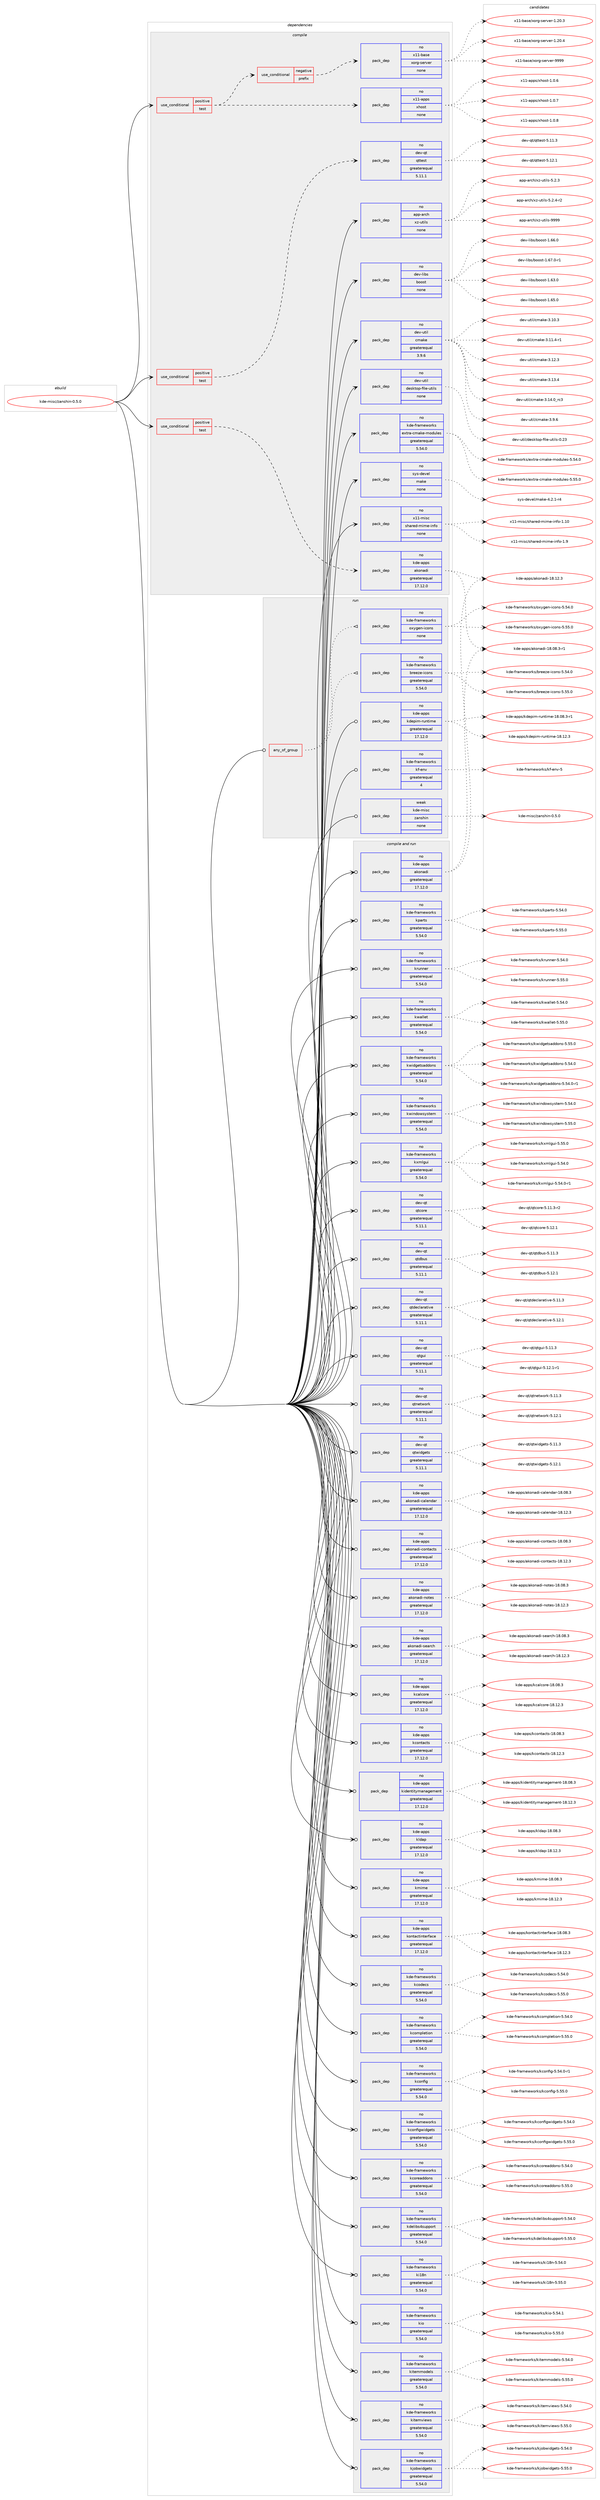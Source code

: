 digraph prolog {

# *************
# Graph options
# *************

newrank=true;
concentrate=true;
compound=true;
graph [rankdir=LR,fontname=Helvetica,fontsize=10,ranksep=1.5];#, ranksep=2.5, nodesep=0.2];
edge  [arrowhead=vee];
node  [fontname=Helvetica,fontsize=10];

# **********
# The ebuild
# **********

subgraph cluster_leftcol {
color=gray;
rank=same;
label=<<i>ebuild</i>>;
id [label="kde-misc/zanshin-0.5.0", color=red, width=4, href="../kde-misc/zanshin-0.5.0.svg"];
}

# ****************
# The dependencies
# ****************

subgraph cluster_midcol {
color=gray;
label=<<i>dependencies</i>>;
subgraph cluster_compile {
fillcolor="#eeeeee";
style=filled;
label=<<i>compile</i>>;
subgraph cond429987 {
dependency1589423 [label=<<TABLE BORDER="0" CELLBORDER="1" CELLSPACING="0" CELLPADDING="4"><TR><TD ROWSPAN="3" CELLPADDING="10">use_conditional</TD></TR><TR><TD>positive</TD></TR><TR><TD>test</TD></TR></TABLE>>, shape=none, color=red];
subgraph cond429988 {
dependency1589424 [label=<<TABLE BORDER="0" CELLBORDER="1" CELLSPACING="0" CELLPADDING="4"><TR><TD ROWSPAN="3" CELLPADDING="10">use_conditional</TD></TR><TR><TD>negative</TD></TR><TR><TD>prefix</TD></TR></TABLE>>, shape=none, color=red];
subgraph pack1134498 {
dependency1589425 [label=<<TABLE BORDER="0" CELLBORDER="1" CELLSPACING="0" CELLPADDING="4" WIDTH="220"><TR><TD ROWSPAN="6" CELLPADDING="30">pack_dep</TD></TR><TR><TD WIDTH="110">no</TD></TR><TR><TD>x11-base</TD></TR><TR><TD>xorg-server</TD></TR><TR><TD>none</TD></TR><TR><TD></TD></TR></TABLE>>, shape=none, color=blue];
}
dependency1589424:e -> dependency1589425:w [weight=20,style="dashed",arrowhead="vee"];
}
dependency1589423:e -> dependency1589424:w [weight=20,style="dashed",arrowhead="vee"];
subgraph pack1134499 {
dependency1589426 [label=<<TABLE BORDER="0" CELLBORDER="1" CELLSPACING="0" CELLPADDING="4" WIDTH="220"><TR><TD ROWSPAN="6" CELLPADDING="30">pack_dep</TD></TR><TR><TD WIDTH="110">no</TD></TR><TR><TD>x11-apps</TD></TR><TR><TD>xhost</TD></TR><TR><TD>none</TD></TR><TR><TD></TD></TR></TABLE>>, shape=none, color=blue];
}
dependency1589423:e -> dependency1589426:w [weight=20,style="dashed",arrowhead="vee"];
}
id:e -> dependency1589423:w [weight=20,style="solid",arrowhead="vee"];
subgraph cond429989 {
dependency1589427 [label=<<TABLE BORDER="0" CELLBORDER="1" CELLSPACING="0" CELLPADDING="4"><TR><TD ROWSPAN="3" CELLPADDING="10">use_conditional</TD></TR><TR><TD>positive</TD></TR><TR><TD>test</TD></TR></TABLE>>, shape=none, color=red];
subgraph pack1134500 {
dependency1589428 [label=<<TABLE BORDER="0" CELLBORDER="1" CELLSPACING="0" CELLPADDING="4" WIDTH="220"><TR><TD ROWSPAN="6" CELLPADDING="30">pack_dep</TD></TR><TR><TD WIDTH="110">no</TD></TR><TR><TD>dev-qt</TD></TR><TR><TD>qttest</TD></TR><TR><TD>greaterequal</TD></TR><TR><TD>5.11.1</TD></TR></TABLE>>, shape=none, color=blue];
}
dependency1589427:e -> dependency1589428:w [weight=20,style="dashed",arrowhead="vee"];
}
id:e -> dependency1589427:w [weight=20,style="solid",arrowhead="vee"];
subgraph cond429990 {
dependency1589429 [label=<<TABLE BORDER="0" CELLBORDER="1" CELLSPACING="0" CELLPADDING="4"><TR><TD ROWSPAN="3" CELLPADDING="10">use_conditional</TD></TR><TR><TD>positive</TD></TR><TR><TD>test</TD></TR></TABLE>>, shape=none, color=red];
subgraph pack1134501 {
dependency1589430 [label=<<TABLE BORDER="0" CELLBORDER="1" CELLSPACING="0" CELLPADDING="4" WIDTH="220"><TR><TD ROWSPAN="6" CELLPADDING="30">pack_dep</TD></TR><TR><TD WIDTH="110">no</TD></TR><TR><TD>kde-apps</TD></TR><TR><TD>akonadi</TD></TR><TR><TD>greaterequal</TD></TR><TR><TD>17.12.0</TD></TR></TABLE>>, shape=none, color=blue];
}
dependency1589429:e -> dependency1589430:w [weight=20,style="dashed",arrowhead="vee"];
}
id:e -> dependency1589429:w [weight=20,style="solid",arrowhead="vee"];
subgraph pack1134502 {
dependency1589431 [label=<<TABLE BORDER="0" CELLBORDER="1" CELLSPACING="0" CELLPADDING="4" WIDTH="220"><TR><TD ROWSPAN="6" CELLPADDING="30">pack_dep</TD></TR><TR><TD WIDTH="110">no</TD></TR><TR><TD>app-arch</TD></TR><TR><TD>xz-utils</TD></TR><TR><TD>none</TD></TR><TR><TD></TD></TR></TABLE>>, shape=none, color=blue];
}
id:e -> dependency1589431:w [weight=20,style="solid",arrowhead="vee"];
subgraph pack1134503 {
dependency1589432 [label=<<TABLE BORDER="0" CELLBORDER="1" CELLSPACING="0" CELLPADDING="4" WIDTH="220"><TR><TD ROWSPAN="6" CELLPADDING="30">pack_dep</TD></TR><TR><TD WIDTH="110">no</TD></TR><TR><TD>dev-libs</TD></TR><TR><TD>boost</TD></TR><TR><TD>none</TD></TR><TR><TD></TD></TR></TABLE>>, shape=none, color=blue];
}
id:e -> dependency1589432:w [weight=20,style="solid",arrowhead="vee"];
subgraph pack1134504 {
dependency1589433 [label=<<TABLE BORDER="0" CELLBORDER="1" CELLSPACING="0" CELLPADDING="4" WIDTH="220"><TR><TD ROWSPAN="6" CELLPADDING="30">pack_dep</TD></TR><TR><TD WIDTH="110">no</TD></TR><TR><TD>dev-util</TD></TR><TR><TD>cmake</TD></TR><TR><TD>greaterequal</TD></TR><TR><TD>3.9.6</TD></TR></TABLE>>, shape=none, color=blue];
}
id:e -> dependency1589433:w [weight=20,style="solid",arrowhead="vee"];
subgraph pack1134505 {
dependency1589434 [label=<<TABLE BORDER="0" CELLBORDER="1" CELLSPACING="0" CELLPADDING="4" WIDTH="220"><TR><TD ROWSPAN="6" CELLPADDING="30">pack_dep</TD></TR><TR><TD WIDTH="110">no</TD></TR><TR><TD>dev-util</TD></TR><TR><TD>desktop-file-utils</TD></TR><TR><TD>none</TD></TR><TR><TD></TD></TR></TABLE>>, shape=none, color=blue];
}
id:e -> dependency1589434:w [weight=20,style="solid",arrowhead="vee"];
subgraph pack1134506 {
dependency1589435 [label=<<TABLE BORDER="0" CELLBORDER="1" CELLSPACING="0" CELLPADDING="4" WIDTH="220"><TR><TD ROWSPAN="6" CELLPADDING="30">pack_dep</TD></TR><TR><TD WIDTH="110">no</TD></TR><TR><TD>kde-frameworks</TD></TR><TR><TD>extra-cmake-modules</TD></TR><TR><TD>greaterequal</TD></TR><TR><TD>5.54.0</TD></TR></TABLE>>, shape=none, color=blue];
}
id:e -> dependency1589435:w [weight=20,style="solid",arrowhead="vee"];
subgraph pack1134507 {
dependency1589436 [label=<<TABLE BORDER="0" CELLBORDER="1" CELLSPACING="0" CELLPADDING="4" WIDTH="220"><TR><TD ROWSPAN="6" CELLPADDING="30">pack_dep</TD></TR><TR><TD WIDTH="110">no</TD></TR><TR><TD>sys-devel</TD></TR><TR><TD>make</TD></TR><TR><TD>none</TD></TR><TR><TD></TD></TR></TABLE>>, shape=none, color=blue];
}
id:e -> dependency1589436:w [weight=20,style="solid",arrowhead="vee"];
subgraph pack1134508 {
dependency1589437 [label=<<TABLE BORDER="0" CELLBORDER="1" CELLSPACING="0" CELLPADDING="4" WIDTH="220"><TR><TD ROWSPAN="6" CELLPADDING="30">pack_dep</TD></TR><TR><TD WIDTH="110">no</TD></TR><TR><TD>x11-misc</TD></TR><TR><TD>shared-mime-info</TD></TR><TR><TD>none</TD></TR><TR><TD></TD></TR></TABLE>>, shape=none, color=blue];
}
id:e -> dependency1589437:w [weight=20,style="solid",arrowhead="vee"];
}
subgraph cluster_compileandrun {
fillcolor="#eeeeee";
style=filled;
label=<<i>compile and run</i>>;
subgraph pack1134509 {
dependency1589438 [label=<<TABLE BORDER="0" CELLBORDER="1" CELLSPACING="0" CELLPADDING="4" WIDTH="220"><TR><TD ROWSPAN="6" CELLPADDING="30">pack_dep</TD></TR><TR><TD WIDTH="110">no</TD></TR><TR><TD>dev-qt</TD></TR><TR><TD>qtcore</TD></TR><TR><TD>greaterequal</TD></TR><TR><TD>5.11.1</TD></TR></TABLE>>, shape=none, color=blue];
}
id:e -> dependency1589438:w [weight=20,style="solid",arrowhead="odotvee"];
subgraph pack1134510 {
dependency1589439 [label=<<TABLE BORDER="0" CELLBORDER="1" CELLSPACING="0" CELLPADDING="4" WIDTH="220"><TR><TD ROWSPAN="6" CELLPADDING="30">pack_dep</TD></TR><TR><TD WIDTH="110">no</TD></TR><TR><TD>dev-qt</TD></TR><TR><TD>qtdbus</TD></TR><TR><TD>greaterequal</TD></TR><TR><TD>5.11.1</TD></TR></TABLE>>, shape=none, color=blue];
}
id:e -> dependency1589439:w [weight=20,style="solid",arrowhead="odotvee"];
subgraph pack1134511 {
dependency1589440 [label=<<TABLE BORDER="0" CELLBORDER="1" CELLSPACING="0" CELLPADDING="4" WIDTH="220"><TR><TD ROWSPAN="6" CELLPADDING="30">pack_dep</TD></TR><TR><TD WIDTH="110">no</TD></TR><TR><TD>dev-qt</TD></TR><TR><TD>qtdeclarative</TD></TR><TR><TD>greaterequal</TD></TR><TR><TD>5.11.1</TD></TR></TABLE>>, shape=none, color=blue];
}
id:e -> dependency1589440:w [weight=20,style="solid",arrowhead="odotvee"];
subgraph pack1134512 {
dependency1589441 [label=<<TABLE BORDER="0" CELLBORDER="1" CELLSPACING="0" CELLPADDING="4" WIDTH="220"><TR><TD ROWSPAN="6" CELLPADDING="30">pack_dep</TD></TR><TR><TD WIDTH="110">no</TD></TR><TR><TD>dev-qt</TD></TR><TR><TD>qtgui</TD></TR><TR><TD>greaterequal</TD></TR><TR><TD>5.11.1</TD></TR></TABLE>>, shape=none, color=blue];
}
id:e -> dependency1589441:w [weight=20,style="solid",arrowhead="odotvee"];
subgraph pack1134513 {
dependency1589442 [label=<<TABLE BORDER="0" CELLBORDER="1" CELLSPACING="0" CELLPADDING="4" WIDTH="220"><TR><TD ROWSPAN="6" CELLPADDING="30">pack_dep</TD></TR><TR><TD WIDTH="110">no</TD></TR><TR><TD>dev-qt</TD></TR><TR><TD>qtnetwork</TD></TR><TR><TD>greaterequal</TD></TR><TR><TD>5.11.1</TD></TR></TABLE>>, shape=none, color=blue];
}
id:e -> dependency1589442:w [weight=20,style="solid",arrowhead="odotvee"];
subgraph pack1134514 {
dependency1589443 [label=<<TABLE BORDER="0" CELLBORDER="1" CELLSPACING="0" CELLPADDING="4" WIDTH="220"><TR><TD ROWSPAN="6" CELLPADDING="30">pack_dep</TD></TR><TR><TD WIDTH="110">no</TD></TR><TR><TD>dev-qt</TD></TR><TR><TD>qtwidgets</TD></TR><TR><TD>greaterequal</TD></TR><TR><TD>5.11.1</TD></TR></TABLE>>, shape=none, color=blue];
}
id:e -> dependency1589443:w [weight=20,style="solid",arrowhead="odotvee"];
subgraph pack1134515 {
dependency1589444 [label=<<TABLE BORDER="0" CELLBORDER="1" CELLSPACING="0" CELLPADDING="4" WIDTH="220"><TR><TD ROWSPAN="6" CELLPADDING="30">pack_dep</TD></TR><TR><TD WIDTH="110">no</TD></TR><TR><TD>kde-apps</TD></TR><TR><TD>akonadi</TD></TR><TR><TD>greaterequal</TD></TR><TR><TD>17.12.0</TD></TR></TABLE>>, shape=none, color=blue];
}
id:e -> dependency1589444:w [weight=20,style="solid",arrowhead="odotvee"];
subgraph pack1134516 {
dependency1589445 [label=<<TABLE BORDER="0" CELLBORDER="1" CELLSPACING="0" CELLPADDING="4" WIDTH="220"><TR><TD ROWSPAN="6" CELLPADDING="30">pack_dep</TD></TR><TR><TD WIDTH="110">no</TD></TR><TR><TD>kde-apps</TD></TR><TR><TD>akonadi-calendar</TD></TR><TR><TD>greaterequal</TD></TR><TR><TD>17.12.0</TD></TR></TABLE>>, shape=none, color=blue];
}
id:e -> dependency1589445:w [weight=20,style="solid",arrowhead="odotvee"];
subgraph pack1134517 {
dependency1589446 [label=<<TABLE BORDER="0" CELLBORDER="1" CELLSPACING="0" CELLPADDING="4" WIDTH="220"><TR><TD ROWSPAN="6" CELLPADDING="30">pack_dep</TD></TR><TR><TD WIDTH="110">no</TD></TR><TR><TD>kde-apps</TD></TR><TR><TD>akonadi-contacts</TD></TR><TR><TD>greaterequal</TD></TR><TR><TD>17.12.0</TD></TR></TABLE>>, shape=none, color=blue];
}
id:e -> dependency1589446:w [weight=20,style="solid",arrowhead="odotvee"];
subgraph pack1134518 {
dependency1589447 [label=<<TABLE BORDER="0" CELLBORDER="1" CELLSPACING="0" CELLPADDING="4" WIDTH="220"><TR><TD ROWSPAN="6" CELLPADDING="30">pack_dep</TD></TR><TR><TD WIDTH="110">no</TD></TR><TR><TD>kde-apps</TD></TR><TR><TD>akonadi-notes</TD></TR><TR><TD>greaterequal</TD></TR><TR><TD>17.12.0</TD></TR></TABLE>>, shape=none, color=blue];
}
id:e -> dependency1589447:w [weight=20,style="solid",arrowhead="odotvee"];
subgraph pack1134519 {
dependency1589448 [label=<<TABLE BORDER="0" CELLBORDER="1" CELLSPACING="0" CELLPADDING="4" WIDTH="220"><TR><TD ROWSPAN="6" CELLPADDING="30">pack_dep</TD></TR><TR><TD WIDTH="110">no</TD></TR><TR><TD>kde-apps</TD></TR><TR><TD>akonadi-search</TD></TR><TR><TD>greaterequal</TD></TR><TR><TD>17.12.0</TD></TR></TABLE>>, shape=none, color=blue];
}
id:e -> dependency1589448:w [weight=20,style="solid",arrowhead="odotvee"];
subgraph pack1134520 {
dependency1589449 [label=<<TABLE BORDER="0" CELLBORDER="1" CELLSPACING="0" CELLPADDING="4" WIDTH="220"><TR><TD ROWSPAN="6" CELLPADDING="30">pack_dep</TD></TR><TR><TD WIDTH="110">no</TD></TR><TR><TD>kde-apps</TD></TR><TR><TD>kcalcore</TD></TR><TR><TD>greaterequal</TD></TR><TR><TD>17.12.0</TD></TR></TABLE>>, shape=none, color=blue];
}
id:e -> dependency1589449:w [weight=20,style="solid",arrowhead="odotvee"];
subgraph pack1134521 {
dependency1589450 [label=<<TABLE BORDER="0" CELLBORDER="1" CELLSPACING="0" CELLPADDING="4" WIDTH="220"><TR><TD ROWSPAN="6" CELLPADDING="30">pack_dep</TD></TR><TR><TD WIDTH="110">no</TD></TR><TR><TD>kde-apps</TD></TR><TR><TD>kcontacts</TD></TR><TR><TD>greaterequal</TD></TR><TR><TD>17.12.0</TD></TR></TABLE>>, shape=none, color=blue];
}
id:e -> dependency1589450:w [weight=20,style="solid",arrowhead="odotvee"];
subgraph pack1134522 {
dependency1589451 [label=<<TABLE BORDER="0" CELLBORDER="1" CELLSPACING="0" CELLPADDING="4" WIDTH="220"><TR><TD ROWSPAN="6" CELLPADDING="30">pack_dep</TD></TR><TR><TD WIDTH="110">no</TD></TR><TR><TD>kde-apps</TD></TR><TR><TD>kidentitymanagement</TD></TR><TR><TD>greaterequal</TD></TR><TR><TD>17.12.0</TD></TR></TABLE>>, shape=none, color=blue];
}
id:e -> dependency1589451:w [weight=20,style="solid",arrowhead="odotvee"];
subgraph pack1134523 {
dependency1589452 [label=<<TABLE BORDER="0" CELLBORDER="1" CELLSPACING="0" CELLPADDING="4" WIDTH="220"><TR><TD ROWSPAN="6" CELLPADDING="30">pack_dep</TD></TR><TR><TD WIDTH="110">no</TD></TR><TR><TD>kde-apps</TD></TR><TR><TD>kldap</TD></TR><TR><TD>greaterequal</TD></TR><TR><TD>17.12.0</TD></TR></TABLE>>, shape=none, color=blue];
}
id:e -> dependency1589452:w [weight=20,style="solid",arrowhead="odotvee"];
subgraph pack1134524 {
dependency1589453 [label=<<TABLE BORDER="0" CELLBORDER="1" CELLSPACING="0" CELLPADDING="4" WIDTH="220"><TR><TD ROWSPAN="6" CELLPADDING="30">pack_dep</TD></TR><TR><TD WIDTH="110">no</TD></TR><TR><TD>kde-apps</TD></TR><TR><TD>kmime</TD></TR><TR><TD>greaterequal</TD></TR><TR><TD>17.12.0</TD></TR></TABLE>>, shape=none, color=blue];
}
id:e -> dependency1589453:w [weight=20,style="solid",arrowhead="odotvee"];
subgraph pack1134525 {
dependency1589454 [label=<<TABLE BORDER="0" CELLBORDER="1" CELLSPACING="0" CELLPADDING="4" WIDTH="220"><TR><TD ROWSPAN="6" CELLPADDING="30">pack_dep</TD></TR><TR><TD WIDTH="110">no</TD></TR><TR><TD>kde-apps</TD></TR><TR><TD>kontactinterface</TD></TR><TR><TD>greaterequal</TD></TR><TR><TD>17.12.0</TD></TR></TABLE>>, shape=none, color=blue];
}
id:e -> dependency1589454:w [weight=20,style="solid",arrowhead="odotvee"];
subgraph pack1134526 {
dependency1589455 [label=<<TABLE BORDER="0" CELLBORDER="1" CELLSPACING="0" CELLPADDING="4" WIDTH="220"><TR><TD ROWSPAN="6" CELLPADDING="30">pack_dep</TD></TR><TR><TD WIDTH="110">no</TD></TR><TR><TD>kde-frameworks</TD></TR><TR><TD>kcodecs</TD></TR><TR><TD>greaterequal</TD></TR><TR><TD>5.54.0</TD></TR></TABLE>>, shape=none, color=blue];
}
id:e -> dependency1589455:w [weight=20,style="solid",arrowhead="odotvee"];
subgraph pack1134527 {
dependency1589456 [label=<<TABLE BORDER="0" CELLBORDER="1" CELLSPACING="0" CELLPADDING="4" WIDTH="220"><TR><TD ROWSPAN="6" CELLPADDING="30">pack_dep</TD></TR><TR><TD WIDTH="110">no</TD></TR><TR><TD>kde-frameworks</TD></TR><TR><TD>kcompletion</TD></TR><TR><TD>greaterequal</TD></TR><TR><TD>5.54.0</TD></TR></TABLE>>, shape=none, color=blue];
}
id:e -> dependency1589456:w [weight=20,style="solid",arrowhead="odotvee"];
subgraph pack1134528 {
dependency1589457 [label=<<TABLE BORDER="0" CELLBORDER="1" CELLSPACING="0" CELLPADDING="4" WIDTH="220"><TR><TD ROWSPAN="6" CELLPADDING="30">pack_dep</TD></TR><TR><TD WIDTH="110">no</TD></TR><TR><TD>kde-frameworks</TD></TR><TR><TD>kconfig</TD></TR><TR><TD>greaterequal</TD></TR><TR><TD>5.54.0</TD></TR></TABLE>>, shape=none, color=blue];
}
id:e -> dependency1589457:w [weight=20,style="solid",arrowhead="odotvee"];
subgraph pack1134529 {
dependency1589458 [label=<<TABLE BORDER="0" CELLBORDER="1" CELLSPACING="0" CELLPADDING="4" WIDTH="220"><TR><TD ROWSPAN="6" CELLPADDING="30">pack_dep</TD></TR><TR><TD WIDTH="110">no</TD></TR><TR><TD>kde-frameworks</TD></TR><TR><TD>kconfigwidgets</TD></TR><TR><TD>greaterequal</TD></TR><TR><TD>5.54.0</TD></TR></TABLE>>, shape=none, color=blue];
}
id:e -> dependency1589458:w [weight=20,style="solid",arrowhead="odotvee"];
subgraph pack1134530 {
dependency1589459 [label=<<TABLE BORDER="0" CELLBORDER="1" CELLSPACING="0" CELLPADDING="4" WIDTH="220"><TR><TD ROWSPAN="6" CELLPADDING="30">pack_dep</TD></TR><TR><TD WIDTH="110">no</TD></TR><TR><TD>kde-frameworks</TD></TR><TR><TD>kcoreaddons</TD></TR><TR><TD>greaterequal</TD></TR><TR><TD>5.54.0</TD></TR></TABLE>>, shape=none, color=blue];
}
id:e -> dependency1589459:w [weight=20,style="solid",arrowhead="odotvee"];
subgraph pack1134531 {
dependency1589460 [label=<<TABLE BORDER="0" CELLBORDER="1" CELLSPACING="0" CELLPADDING="4" WIDTH="220"><TR><TD ROWSPAN="6" CELLPADDING="30">pack_dep</TD></TR><TR><TD WIDTH="110">no</TD></TR><TR><TD>kde-frameworks</TD></TR><TR><TD>kdelibs4support</TD></TR><TR><TD>greaterequal</TD></TR><TR><TD>5.54.0</TD></TR></TABLE>>, shape=none, color=blue];
}
id:e -> dependency1589460:w [weight=20,style="solid",arrowhead="odotvee"];
subgraph pack1134532 {
dependency1589461 [label=<<TABLE BORDER="0" CELLBORDER="1" CELLSPACING="0" CELLPADDING="4" WIDTH="220"><TR><TD ROWSPAN="6" CELLPADDING="30">pack_dep</TD></TR><TR><TD WIDTH="110">no</TD></TR><TR><TD>kde-frameworks</TD></TR><TR><TD>ki18n</TD></TR><TR><TD>greaterequal</TD></TR><TR><TD>5.54.0</TD></TR></TABLE>>, shape=none, color=blue];
}
id:e -> dependency1589461:w [weight=20,style="solid",arrowhead="odotvee"];
subgraph pack1134533 {
dependency1589462 [label=<<TABLE BORDER="0" CELLBORDER="1" CELLSPACING="0" CELLPADDING="4" WIDTH="220"><TR><TD ROWSPAN="6" CELLPADDING="30">pack_dep</TD></TR><TR><TD WIDTH="110">no</TD></TR><TR><TD>kde-frameworks</TD></TR><TR><TD>kio</TD></TR><TR><TD>greaterequal</TD></TR><TR><TD>5.54.0</TD></TR></TABLE>>, shape=none, color=blue];
}
id:e -> dependency1589462:w [weight=20,style="solid",arrowhead="odotvee"];
subgraph pack1134534 {
dependency1589463 [label=<<TABLE BORDER="0" CELLBORDER="1" CELLSPACING="0" CELLPADDING="4" WIDTH="220"><TR><TD ROWSPAN="6" CELLPADDING="30">pack_dep</TD></TR><TR><TD WIDTH="110">no</TD></TR><TR><TD>kde-frameworks</TD></TR><TR><TD>kitemmodels</TD></TR><TR><TD>greaterequal</TD></TR><TR><TD>5.54.0</TD></TR></TABLE>>, shape=none, color=blue];
}
id:e -> dependency1589463:w [weight=20,style="solid",arrowhead="odotvee"];
subgraph pack1134535 {
dependency1589464 [label=<<TABLE BORDER="0" CELLBORDER="1" CELLSPACING="0" CELLPADDING="4" WIDTH="220"><TR><TD ROWSPAN="6" CELLPADDING="30">pack_dep</TD></TR><TR><TD WIDTH="110">no</TD></TR><TR><TD>kde-frameworks</TD></TR><TR><TD>kitemviews</TD></TR><TR><TD>greaterequal</TD></TR><TR><TD>5.54.0</TD></TR></TABLE>>, shape=none, color=blue];
}
id:e -> dependency1589464:w [weight=20,style="solid",arrowhead="odotvee"];
subgraph pack1134536 {
dependency1589465 [label=<<TABLE BORDER="0" CELLBORDER="1" CELLSPACING="0" CELLPADDING="4" WIDTH="220"><TR><TD ROWSPAN="6" CELLPADDING="30">pack_dep</TD></TR><TR><TD WIDTH="110">no</TD></TR><TR><TD>kde-frameworks</TD></TR><TR><TD>kjobwidgets</TD></TR><TR><TD>greaterequal</TD></TR><TR><TD>5.54.0</TD></TR></TABLE>>, shape=none, color=blue];
}
id:e -> dependency1589465:w [weight=20,style="solid",arrowhead="odotvee"];
subgraph pack1134537 {
dependency1589466 [label=<<TABLE BORDER="0" CELLBORDER="1" CELLSPACING="0" CELLPADDING="4" WIDTH="220"><TR><TD ROWSPAN="6" CELLPADDING="30">pack_dep</TD></TR><TR><TD WIDTH="110">no</TD></TR><TR><TD>kde-frameworks</TD></TR><TR><TD>kparts</TD></TR><TR><TD>greaterequal</TD></TR><TR><TD>5.54.0</TD></TR></TABLE>>, shape=none, color=blue];
}
id:e -> dependency1589466:w [weight=20,style="solid",arrowhead="odotvee"];
subgraph pack1134538 {
dependency1589467 [label=<<TABLE BORDER="0" CELLBORDER="1" CELLSPACING="0" CELLPADDING="4" WIDTH="220"><TR><TD ROWSPAN="6" CELLPADDING="30">pack_dep</TD></TR><TR><TD WIDTH="110">no</TD></TR><TR><TD>kde-frameworks</TD></TR><TR><TD>krunner</TD></TR><TR><TD>greaterequal</TD></TR><TR><TD>5.54.0</TD></TR></TABLE>>, shape=none, color=blue];
}
id:e -> dependency1589467:w [weight=20,style="solid",arrowhead="odotvee"];
subgraph pack1134539 {
dependency1589468 [label=<<TABLE BORDER="0" CELLBORDER="1" CELLSPACING="0" CELLPADDING="4" WIDTH="220"><TR><TD ROWSPAN="6" CELLPADDING="30">pack_dep</TD></TR><TR><TD WIDTH="110">no</TD></TR><TR><TD>kde-frameworks</TD></TR><TR><TD>kwallet</TD></TR><TR><TD>greaterequal</TD></TR><TR><TD>5.54.0</TD></TR></TABLE>>, shape=none, color=blue];
}
id:e -> dependency1589468:w [weight=20,style="solid",arrowhead="odotvee"];
subgraph pack1134540 {
dependency1589469 [label=<<TABLE BORDER="0" CELLBORDER="1" CELLSPACING="0" CELLPADDING="4" WIDTH="220"><TR><TD ROWSPAN="6" CELLPADDING="30">pack_dep</TD></TR><TR><TD WIDTH="110">no</TD></TR><TR><TD>kde-frameworks</TD></TR><TR><TD>kwidgetsaddons</TD></TR><TR><TD>greaterequal</TD></TR><TR><TD>5.54.0</TD></TR></TABLE>>, shape=none, color=blue];
}
id:e -> dependency1589469:w [weight=20,style="solid",arrowhead="odotvee"];
subgraph pack1134541 {
dependency1589470 [label=<<TABLE BORDER="0" CELLBORDER="1" CELLSPACING="0" CELLPADDING="4" WIDTH="220"><TR><TD ROWSPAN="6" CELLPADDING="30">pack_dep</TD></TR><TR><TD WIDTH="110">no</TD></TR><TR><TD>kde-frameworks</TD></TR><TR><TD>kwindowsystem</TD></TR><TR><TD>greaterequal</TD></TR><TR><TD>5.54.0</TD></TR></TABLE>>, shape=none, color=blue];
}
id:e -> dependency1589470:w [weight=20,style="solid",arrowhead="odotvee"];
subgraph pack1134542 {
dependency1589471 [label=<<TABLE BORDER="0" CELLBORDER="1" CELLSPACING="0" CELLPADDING="4" WIDTH="220"><TR><TD ROWSPAN="6" CELLPADDING="30">pack_dep</TD></TR><TR><TD WIDTH="110">no</TD></TR><TR><TD>kde-frameworks</TD></TR><TR><TD>kxmlgui</TD></TR><TR><TD>greaterequal</TD></TR><TR><TD>5.54.0</TD></TR></TABLE>>, shape=none, color=blue];
}
id:e -> dependency1589471:w [weight=20,style="solid",arrowhead="odotvee"];
}
subgraph cluster_run {
fillcolor="#eeeeee";
style=filled;
label=<<i>run</i>>;
subgraph any24294 {
dependency1589472 [label=<<TABLE BORDER="0" CELLBORDER="1" CELLSPACING="0" CELLPADDING="4"><TR><TD CELLPADDING="10">any_of_group</TD></TR></TABLE>>, shape=none, color=red];subgraph pack1134543 {
dependency1589473 [label=<<TABLE BORDER="0" CELLBORDER="1" CELLSPACING="0" CELLPADDING="4" WIDTH="220"><TR><TD ROWSPAN="6" CELLPADDING="30">pack_dep</TD></TR><TR><TD WIDTH="110">no</TD></TR><TR><TD>kde-frameworks</TD></TR><TR><TD>breeze-icons</TD></TR><TR><TD>greaterequal</TD></TR><TR><TD>5.54.0</TD></TR></TABLE>>, shape=none, color=blue];
}
dependency1589472:e -> dependency1589473:w [weight=20,style="dotted",arrowhead="oinv"];
subgraph pack1134544 {
dependency1589474 [label=<<TABLE BORDER="0" CELLBORDER="1" CELLSPACING="0" CELLPADDING="4" WIDTH="220"><TR><TD ROWSPAN="6" CELLPADDING="30">pack_dep</TD></TR><TR><TD WIDTH="110">no</TD></TR><TR><TD>kde-frameworks</TD></TR><TR><TD>oxygen-icons</TD></TR><TR><TD>none</TD></TR><TR><TD></TD></TR></TABLE>>, shape=none, color=blue];
}
dependency1589472:e -> dependency1589474:w [weight=20,style="dotted",arrowhead="oinv"];
}
id:e -> dependency1589472:w [weight=20,style="solid",arrowhead="odot"];
subgraph pack1134545 {
dependency1589475 [label=<<TABLE BORDER="0" CELLBORDER="1" CELLSPACING="0" CELLPADDING="4" WIDTH="220"><TR><TD ROWSPAN="6" CELLPADDING="30">pack_dep</TD></TR><TR><TD WIDTH="110">no</TD></TR><TR><TD>kde-apps</TD></TR><TR><TD>kdepim-runtime</TD></TR><TR><TD>greaterequal</TD></TR><TR><TD>17.12.0</TD></TR></TABLE>>, shape=none, color=blue];
}
id:e -> dependency1589475:w [weight=20,style="solid",arrowhead="odot"];
subgraph pack1134546 {
dependency1589476 [label=<<TABLE BORDER="0" CELLBORDER="1" CELLSPACING="0" CELLPADDING="4" WIDTH="220"><TR><TD ROWSPAN="6" CELLPADDING="30">pack_dep</TD></TR><TR><TD WIDTH="110">no</TD></TR><TR><TD>kde-frameworks</TD></TR><TR><TD>kf-env</TD></TR><TR><TD>greaterequal</TD></TR><TR><TD>4</TD></TR></TABLE>>, shape=none, color=blue];
}
id:e -> dependency1589476:w [weight=20,style="solid",arrowhead="odot"];
subgraph pack1134547 {
dependency1589477 [label=<<TABLE BORDER="0" CELLBORDER="1" CELLSPACING="0" CELLPADDING="4" WIDTH="220"><TR><TD ROWSPAN="6" CELLPADDING="30">pack_dep</TD></TR><TR><TD WIDTH="110">weak</TD></TR><TR><TD>kde-misc</TD></TR><TR><TD>zanshin</TD></TR><TR><TD>none</TD></TR><TR><TD></TD></TR></TABLE>>, shape=none, color=blue];
}
id:e -> dependency1589477:w [weight=20,style="solid",arrowhead="odot"];
}
}

# **************
# The candidates
# **************

subgraph cluster_choices {
rank=same;
color=gray;
label=<<i>candidates</i>>;

subgraph choice1134498 {
color=black;
nodesep=1;
choice1204949459897115101471201111141034511510111411810111445494650484651 [label="x11-base/xorg-server-1.20.3", color=red, width=4,href="../x11-base/xorg-server-1.20.3.svg"];
choice1204949459897115101471201111141034511510111411810111445494650484652 [label="x11-base/xorg-server-1.20.4", color=red, width=4,href="../x11-base/xorg-server-1.20.4.svg"];
choice120494945989711510147120111114103451151011141181011144557575757 [label="x11-base/xorg-server-9999", color=red, width=4,href="../x11-base/xorg-server-9999.svg"];
dependency1589425:e -> choice1204949459897115101471201111141034511510111411810111445494650484651:w [style=dotted,weight="100"];
dependency1589425:e -> choice1204949459897115101471201111141034511510111411810111445494650484652:w [style=dotted,weight="100"];
dependency1589425:e -> choice120494945989711510147120111114103451151011141181011144557575757:w [style=dotted,weight="100"];
}
subgraph choice1134499 {
color=black;
nodesep=1;
choice1204949459711211211547120104111115116454946484654 [label="x11-apps/xhost-1.0.6", color=red, width=4,href="../x11-apps/xhost-1.0.6.svg"];
choice1204949459711211211547120104111115116454946484655 [label="x11-apps/xhost-1.0.7", color=red, width=4,href="../x11-apps/xhost-1.0.7.svg"];
choice1204949459711211211547120104111115116454946484656 [label="x11-apps/xhost-1.0.8", color=red, width=4,href="../x11-apps/xhost-1.0.8.svg"];
dependency1589426:e -> choice1204949459711211211547120104111115116454946484654:w [style=dotted,weight="100"];
dependency1589426:e -> choice1204949459711211211547120104111115116454946484655:w [style=dotted,weight="100"];
dependency1589426:e -> choice1204949459711211211547120104111115116454946484656:w [style=dotted,weight="100"];
}
subgraph choice1134500 {
color=black;
nodesep=1;
choice100101118451131164711311611610111511645534649494651 [label="dev-qt/qttest-5.11.3", color=red, width=4,href="../dev-qt/qttest-5.11.3.svg"];
choice100101118451131164711311611610111511645534649504649 [label="dev-qt/qttest-5.12.1", color=red, width=4,href="../dev-qt/qttest-5.12.1.svg"];
dependency1589428:e -> choice100101118451131164711311611610111511645534649494651:w [style=dotted,weight="100"];
dependency1589428:e -> choice100101118451131164711311611610111511645534649504649:w [style=dotted,weight="100"];
}
subgraph choice1134501 {
color=black;
nodesep=1;
choice107100101459711211211547971071111109710010545495646485646514511449 [label="kde-apps/akonadi-18.08.3-r1", color=red, width=4,href="../kde-apps/akonadi-18.08.3-r1.svg"];
choice10710010145971121121154797107111110971001054549564649504651 [label="kde-apps/akonadi-18.12.3", color=red, width=4,href="../kde-apps/akonadi-18.12.3.svg"];
dependency1589430:e -> choice107100101459711211211547971071111109710010545495646485646514511449:w [style=dotted,weight="100"];
dependency1589430:e -> choice10710010145971121121154797107111110971001054549564649504651:w [style=dotted,weight="100"];
}
subgraph choice1134502 {
color=black;
nodesep=1;
choice971121124597114991044712012245117116105108115455346504651 [label="app-arch/xz-utils-5.2.3", color=red, width=4,href="../app-arch/xz-utils-5.2.3.svg"];
choice9711211245971149910447120122451171161051081154553465046524511450 [label="app-arch/xz-utils-5.2.4-r2", color=red, width=4,href="../app-arch/xz-utils-5.2.4-r2.svg"];
choice9711211245971149910447120122451171161051081154557575757 [label="app-arch/xz-utils-9999", color=red, width=4,href="../app-arch/xz-utils-9999.svg"];
dependency1589431:e -> choice971121124597114991044712012245117116105108115455346504651:w [style=dotted,weight="100"];
dependency1589431:e -> choice9711211245971149910447120122451171161051081154553465046524511450:w [style=dotted,weight="100"];
dependency1589431:e -> choice9711211245971149910447120122451171161051081154557575757:w [style=dotted,weight="100"];
}
subgraph choice1134503 {
color=black;
nodesep=1;
choice1001011184510810598115479811111111511645494654514648 [label="dev-libs/boost-1.63.0", color=red, width=4,href="../dev-libs/boost-1.63.0.svg"];
choice1001011184510810598115479811111111511645494654534648 [label="dev-libs/boost-1.65.0", color=red, width=4,href="../dev-libs/boost-1.65.0.svg"];
choice1001011184510810598115479811111111511645494654544648 [label="dev-libs/boost-1.66.0", color=red, width=4,href="../dev-libs/boost-1.66.0.svg"];
choice10010111845108105981154798111111115116454946545546484511449 [label="dev-libs/boost-1.67.0-r1", color=red, width=4,href="../dev-libs/boost-1.67.0-r1.svg"];
dependency1589432:e -> choice1001011184510810598115479811111111511645494654514648:w [style=dotted,weight="100"];
dependency1589432:e -> choice1001011184510810598115479811111111511645494654534648:w [style=dotted,weight="100"];
dependency1589432:e -> choice1001011184510810598115479811111111511645494654544648:w [style=dotted,weight="100"];
dependency1589432:e -> choice10010111845108105981154798111111115116454946545546484511449:w [style=dotted,weight="100"];
}
subgraph choice1134504 {
color=black;
nodesep=1;
choice1001011184511711610510847991099710710145514649484651 [label="dev-util/cmake-3.10.3", color=red, width=4,href="../dev-util/cmake-3.10.3.svg"];
choice10010111845117116105108479910997107101455146494946524511449 [label="dev-util/cmake-3.11.4-r1", color=red, width=4,href="../dev-util/cmake-3.11.4-r1.svg"];
choice1001011184511711610510847991099710710145514649504651 [label="dev-util/cmake-3.12.3", color=red, width=4,href="../dev-util/cmake-3.12.3.svg"];
choice1001011184511711610510847991099710710145514649514652 [label="dev-util/cmake-3.13.4", color=red, width=4,href="../dev-util/cmake-3.13.4.svg"];
choice1001011184511711610510847991099710710145514649524648951149951 [label="dev-util/cmake-3.14.0_rc3", color=red, width=4,href="../dev-util/cmake-3.14.0_rc3.svg"];
choice10010111845117116105108479910997107101455146574654 [label="dev-util/cmake-3.9.6", color=red, width=4,href="../dev-util/cmake-3.9.6.svg"];
dependency1589433:e -> choice1001011184511711610510847991099710710145514649484651:w [style=dotted,weight="100"];
dependency1589433:e -> choice10010111845117116105108479910997107101455146494946524511449:w [style=dotted,weight="100"];
dependency1589433:e -> choice1001011184511711610510847991099710710145514649504651:w [style=dotted,weight="100"];
dependency1589433:e -> choice1001011184511711610510847991099710710145514649514652:w [style=dotted,weight="100"];
dependency1589433:e -> choice1001011184511711610510847991099710710145514649524648951149951:w [style=dotted,weight="100"];
dependency1589433:e -> choice10010111845117116105108479910997107101455146574654:w [style=dotted,weight="100"];
}
subgraph choice1134505 {
color=black;
nodesep=1;
choice100101118451171161051084710010111510711611111245102105108101451171161051081154548465051 [label="dev-util/desktop-file-utils-0.23", color=red, width=4,href="../dev-util/desktop-file-utils-0.23.svg"];
dependency1589434:e -> choice100101118451171161051084710010111510711611111245102105108101451171161051081154548465051:w [style=dotted,weight="100"];
}
subgraph choice1134506 {
color=black;
nodesep=1;
choice107100101451021149710910111911111410711547101120116114974599109971071014510911110011710810111545534653524648 [label="kde-frameworks/extra-cmake-modules-5.54.0", color=red, width=4,href="../kde-frameworks/extra-cmake-modules-5.54.0.svg"];
choice107100101451021149710910111911111410711547101120116114974599109971071014510911110011710810111545534653534648 [label="kde-frameworks/extra-cmake-modules-5.55.0", color=red, width=4,href="../kde-frameworks/extra-cmake-modules-5.55.0.svg"];
dependency1589435:e -> choice107100101451021149710910111911111410711547101120116114974599109971071014510911110011710810111545534653524648:w [style=dotted,weight="100"];
dependency1589435:e -> choice107100101451021149710910111911111410711547101120116114974599109971071014510911110011710810111545534653534648:w [style=dotted,weight="100"];
}
subgraph choice1134507 {
color=black;
nodesep=1;
choice1151211154510010111810110847109971071014552465046494511452 [label="sys-devel/make-4.2.1-r4", color=red, width=4,href="../sys-devel/make-4.2.1-r4.svg"];
dependency1589436:e -> choice1151211154510010111810110847109971071014552465046494511452:w [style=dotted,weight="100"];
}
subgraph choice1134508 {
color=black;
nodesep=1;
choice12049494510910511599471151049711410110045109105109101451051101021114549464948 [label="x11-misc/shared-mime-info-1.10", color=red, width=4,href="../x11-misc/shared-mime-info-1.10.svg"];
choice120494945109105115994711510497114101100451091051091014510511010211145494657 [label="x11-misc/shared-mime-info-1.9", color=red, width=4,href="../x11-misc/shared-mime-info-1.9.svg"];
dependency1589437:e -> choice12049494510910511599471151049711410110045109105109101451051101021114549464948:w [style=dotted,weight="100"];
dependency1589437:e -> choice120494945109105115994711510497114101100451091051091014510511010211145494657:w [style=dotted,weight="100"];
}
subgraph choice1134509 {
color=black;
nodesep=1;
choice100101118451131164711311699111114101455346494946514511450 [label="dev-qt/qtcore-5.11.3-r2", color=red, width=4,href="../dev-qt/qtcore-5.11.3-r2.svg"];
choice10010111845113116471131169911111410145534649504649 [label="dev-qt/qtcore-5.12.1", color=red, width=4,href="../dev-qt/qtcore-5.12.1.svg"];
dependency1589438:e -> choice100101118451131164711311699111114101455346494946514511450:w [style=dotted,weight="100"];
dependency1589438:e -> choice10010111845113116471131169911111410145534649504649:w [style=dotted,weight="100"];
}
subgraph choice1134510 {
color=black;
nodesep=1;
choice10010111845113116471131161009811711545534649494651 [label="dev-qt/qtdbus-5.11.3", color=red, width=4,href="../dev-qt/qtdbus-5.11.3.svg"];
choice10010111845113116471131161009811711545534649504649 [label="dev-qt/qtdbus-5.12.1", color=red, width=4,href="../dev-qt/qtdbus-5.12.1.svg"];
dependency1589439:e -> choice10010111845113116471131161009811711545534649494651:w [style=dotted,weight="100"];
dependency1589439:e -> choice10010111845113116471131161009811711545534649504649:w [style=dotted,weight="100"];
}
subgraph choice1134511 {
color=black;
nodesep=1;
choice100101118451131164711311610010199108971149711610511810145534649494651 [label="dev-qt/qtdeclarative-5.11.3", color=red, width=4,href="../dev-qt/qtdeclarative-5.11.3.svg"];
choice100101118451131164711311610010199108971149711610511810145534649504649 [label="dev-qt/qtdeclarative-5.12.1", color=red, width=4,href="../dev-qt/qtdeclarative-5.12.1.svg"];
dependency1589440:e -> choice100101118451131164711311610010199108971149711610511810145534649494651:w [style=dotted,weight="100"];
dependency1589440:e -> choice100101118451131164711311610010199108971149711610511810145534649504649:w [style=dotted,weight="100"];
}
subgraph choice1134512 {
color=black;
nodesep=1;
choice100101118451131164711311610311710545534649494651 [label="dev-qt/qtgui-5.11.3", color=red, width=4,href="../dev-qt/qtgui-5.11.3.svg"];
choice1001011184511311647113116103117105455346495046494511449 [label="dev-qt/qtgui-5.12.1-r1", color=red, width=4,href="../dev-qt/qtgui-5.12.1-r1.svg"];
dependency1589441:e -> choice100101118451131164711311610311710545534649494651:w [style=dotted,weight="100"];
dependency1589441:e -> choice1001011184511311647113116103117105455346495046494511449:w [style=dotted,weight="100"];
}
subgraph choice1134513 {
color=black;
nodesep=1;
choice100101118451131164711311611010111611911111410745534649494651 [label="dev-qt/qtnetwork-5.11.3", color=red, width=4,href="../dev-qt/qtnetwork-5.11.3.svg"];
choice100101118451131164711311611010111611911111410745534649504649 [label="dev-qt/qtnetwork-5.12.1", color=red, width=4,href="../dev-qt/qtnetwork-5.12.1.svg"];
dependency1589442:e -> choice100101118451131164711311611010111611911111410745534649494651:w [style=dotted,weight="100"];
dependency1589442:e -> choice100101118451131164711311611010111611911111410745534649504649:w [style=dotted,weight="100"];
}
subgraph choice1134514 {
color=black;
nodesep=1;
choice100101118451131164711311611910510010310111611545534649494651 [label="dev-qt/qtwidgets-5.11.3", color=red, width=4,href="../dev-qt/qtwidgets-5.11.3.svg"];
choice100101118451131164711311611910510010310111611545534649504649 [label="dev-qt/qtwidgets-5.12.1", color=red, width=4,href="../dev-qt/qtwidgets-5.12.1.svg"];
dependency1589443:e -> choice100101118451131164711311611910510010310111611545534649494651:w [style=dotted,weight="100"];
dependency1589443:e -> choice100101118451131164711311611910510010310111611545534649504649:w [style=dotted,weight="100"];
}
subgraph choice1134515 {
color=black;
nodesep=1;
choice107100101459711211211547971071111109710010545495646485646514511449 [label="kde-apps/akonadi-18.08.3-r1", color=red, width=4,href="../kde-apps/akonadi-18.08.3-r1.svg"];
choice10710010145971121121154797107111110971001054549564649504651 [label="kde-apps/akonadi-18.12.3", color=red, width=4,href="../kde-apps/akonadi-18.12.3.svg"];
dependency1589444:e -> choice107100101459711211211547971071111109710010545495646485646514511449:w [style=dotted,weight="100"];
dependency1589444:e -> choice10710010145971121121154797107111110971001054549564649504651:w [style=dotted,weight="100"];
}
subgraph choice1134516 {
color=black;
nodesep=1;
choice1071001014597112112115479710711111097100105459997108101110100971144549564648564651 [label="kde-apps/akonadi-calendar-18.08.3", color=red, width=4,href="../kde-apps/akonadi-calendar-18.08.3.svg"];
choice1071001014597112112115479710711111097100105459997108101110100971144549564649504651 [label="kde-apps/akonadi-calendar-18.12.3", color=red, width=4,href="../kde-apps/akonadi-calendar-18.12.3.svg"];
dependency1589445:e -> choice1071001014597112112115479710711111097100105459997108101110100971144549564648564651:w [style=dotted,weight="100"];
dependency1589445:e -> choice1071001014597112112115479710711111097100105459997108101110100971144549564649504651:w [style=dotted,weight="100"];
}
subgraph choice1134517 {
color=black;
nodesep=1;
choice1071001014597112112115479710711111097100105459911111011697991161154549564648564651 [label="kde-apps/akonadi-contacts-18.08.3", color=red, width=4,href="../kde-apps/akonadi-contacts-18.08.3.svg"];
choice1071001014597112112115479710711111097100105459911111011697991161154549564649504651 [label="kde-apps/akonadi-contacts-18.12.3", color=red, width=4,href="../kde-apps/akonadi-contacts-18.12.3.svg"];
dependency1589446:e -> choice1071001014597112112115479710711111097100105459911111011697991161154549564648564651:w [style=dotted,weight="100"];
dependency1589446:e -> choice1071001014597112112115479710711111097100105459911111011697991161154549564649504651:w [style=dotted,weight="100"];
}
subgraph choice1134518 {
color=black;
nodesep=1;
choice1071001014597112112115479710711111097100105451101111161011154549564648564651 [label="kde-apps/akonadi-notes-18.08.3", color=red, width=4,href="../kde-apps/akonadi-notes-18.08.3.svg"];
choice1071001014597112112115479710711111097100105451101111161011154549564649504651 [label="kde-apps/akonadi-notes-18.12.3", color=red, width=4,href="../kde-apps/akonadi-notes-18.12.3.svg"];
dependency1589447:e -> choice1071001014597112112115479710711111097100105451101111161011154549564648564651:w [style=dotted,weight="100"];
dependency1589447:e -> choice1071001014597112112115479710711111097100105451101111161011154549564649504651:w [style=dotted,weight="100"];
}
subgraph choice1134519 {
color=black;
nodesep=1;
choice10710010145971121121154797107111110971001054511510197114991044549564648564651 [label="kde-apps/akonadi-search-18.08.3", color=red, width=4,href="../kde-apps/akonadi-search-18.08.3.svg"];
choice10710010145971121121154797107111110971001054511510197114991044549564649504651 [label="kde-apps/akonadi-search-18.12.3", color=red, width=4,href="../kde-apps/akonadi-search-18.12.3.svg"];
dependency1589448:e -> choice10710010145971121121154797107111110971001054511510197114991044549564648564651:w [style=dotted,weight="100"];
dependency1589448:e -> choice10710010145971121121154797107111110971001054511510197114991044549564649504651:w [style=dotted,weight="100"];
}
subgraph choice1134520 {
color=black;
nodesep=1;
choice1071001014597112112115471079997108991111141014549564648564651 [label="kde-apps/kcalcore-18.08.3", color=red, width=4,href="../kde-apps/kcalcore-18.08.3.svg"];
choice1071001014597112112115471079997108991111141014549564649504651 [label="kde-apps/kcalcore-18.12.3", color=red, width=4,href="../kde-apps/kcalcore-18.12.3.svg"];
dependency1589449:e -> choice1071001014597112112115471079997108991111141014549564648564651:w [style=dotted,weight="100"];
dependency1589449:e -> choice1071001014597112112115471079997108991111141014549564649504651:w [style=dotted,weight="100"];
}
subgraph choice1134521 {
color=black;
nodesep=1;
choice1071001014597112112115471079911111011697991161154549564648564651 [label="kde-apps/kcontacts-18.08.3", color=red, width=4,href="../kde-apps/kcontacts-18.08.3.svg"];
choice1071001014597112112115471079911111011697991161154549564649504651 [label="kde-apps/kcontacts-18.12.3", color=red, width=4,href="../kde-apps/kcontacts-18.12.3.svg"];
dependency1589450:e -> choice1071001014597112112115471079911111011697991161154549564648564651:w [style=dotted,weight="100"];
dependency1589450:e -> choice1071001014597112112115471079911111011697991161154549564649504651:w [style=dotted,weight="100"];
}
subgraph choice1134522 {
color=black;
nodesep=1;
choice10710010145971121121154710710510010111011610511612110997110971031011091011101164549564648564651 [label="kde-apps/kidentitymanagement-18.08.3", color=red, width=4,href="../kde-apps/kidentitymanagement-18.08.3.svg"];
choice10710010145971121121154710710510010111011610511612110997110971031011091011101164549564649504651 [label="kde-apps/kidentitymanagement-18.12.3", color=red, width=4,href="../kde-apps/kidentitymanagement-18.12.3.svg"];
dependency1589451:e -> choice10710010145971121121154710710510010111011610511612110997110971031011091011101164549564648564651:w [style=dotted,weight="100"];
dependency1589451:e -> choice10710010145971121121154710710510010111011610511612110997110971031011091011101164549564649504651:w [style=dotted,weight="100"];
}
subgraph choice1134523 {
color=black;
nodesep=1;
choice107100101459711211211547107108100971124549564648564651 [label="kde-apps/kldap-18.08.3", color=red, width=4,href="../kde-apps/kldap-18.08.3.svg"];
choice107100101459711211211547107108100971124549564649504651 [label="kde-apps/kldap-18.12.3", color=red, width=4,href="../kde-apps/kldap-18.12.3.svg"];
dependency1589452:e -> choice107100101459711211211547107108100971124549564648564651:w [style=dotted,weight="100"];
dependency1589452:e -> choice107100101459711211211547107108100971124549564649504651:w [style=dotted,weight="100"];
}
subgraph choice1134524 {
color=black;
nodesep=1;
choice1071001014597112112115471071091051091014549564648564651 [label="kde-apps/kmime-18.08.3", color=red, width=4,href="../kde-apps/kmime-18.08.3.svg"];
choice1071001014597112112115471071091051091014549564649504651 [label="kde-apps/kmime-18.12.3", color=red, width=4,href="../kde-apps/kmime-18.12.3.svg"];
dependency1589453:e -> choice1071001014597112112115471071091051091014549564648564651:w [style=dotted,weight="100"];
dependency1589453:e -> choice1071001014597112112115471071091051091014549564649504651:w [style=dotted,weight="100"];
}
subgraph choice1134525 {
color=black;
nodesep=1;
choice107100101459711211211547107111110116979911610511011610111410297991014549564648564651 [label="kde-apps/kontactinterface-18.08.3", color=red, width=4,href="../kde-apps/kontactinterface-18.08.3.svg"];
choice107100101459711211211547107111110116979911610511011610111410297991014549564649504651 [label="kde-apps/kontactinterface-18.12.3", color=red, width=4,href="../kde-apps/kontactinterface-18.12.3.svg"];
dependency1589454:e -> choice107100101459711211211547107111110116979911610511011610111410297991014549564648564651:w [style=dotted,weight="100"];
dependency1589454:e -> choice107100101459711211211547107111110116979911610511011610111410297991014549564649504651:w [style=dotted,weight="100"];
}
subgraph choice1134526 {
color=black;
nodesep=1;
choice107100101451021149710910111911111410711547107991111001019911545534653524648 [label="kde-frameworks/kcodecs-5.54.0", color=red, width=4,href="../kde-frameworks/kcodecs-5.54.0.svg"];
choice107100101451021149710910111911111410711547107991111001019911545534653534648 [label="kde-frameworks/kcodecs-5.55.0", color=red, width=4,href="../kde-frameworks/kcodecs-5.55.0.svg"];
dependency1589455:e -> choice107100101451021149710910111911111410711547107991111001019911545534653524648:w [style=dotted,weight="100"];
dependency1589455:e -> choice107100101451021149710910111911111410711547107991111001019911545534653534648:w [style=dotted,weight="100"];
}
subgraph choice1134527 {
color=black;
nodesep=1;
choice1071001014510211497109101119111114107115471079911110911210810111610511111045534653524648 [label="kde-frameworks/kcompletion-5.54.0", color=red, width=4,href="../kde-frameworks/kcompletion-5.54.0.svg"];
choice1071001014510211497109101119111114107115471079911110911210810111610511111045534653534648 [label="kde-frameworks/kcompletion-5.55.0", color=red, width=4,href="../kde-frameworks/kcompletion-5.55.0.svg"];
dependency1589456:e -> choice1071001014510211497109101119111114107115471079911110911210810111610511111045534653524648:w [style=dotted,weight="100"];
dependency1589456:e -> choice1071001014510211497109101119111114107115471079911110911210810111610511111045534653534648:w [style=dotted,weight="100"];
}
subgraph choice1134528 {
color=black;
nodesep=1;
choice10710010145102114971091011191111141071154710799111110102105103455346535246484511449 [label="kde-frameworks/kconfig-5.54.0-r1", color=red, width=4,href="../kde-frameworks/kconfig-5.54.0-r1.svg"];
choice1071001014510211497109101119111114107115471079911111010210510345534653534648 [label="kde-frameworks/kconfig-5.55.0", color=red, width=4,href="../kde-frameworks/kconfig-5.55.0.svg"];
dependency1589457:e -> choice10710010145102114971091011191111141071154710799111110102105103455346535246484511449:w [style=dotted,weight="100"];
dependency1589457:e -> choice1071001014510211497109101119111114107115471079911111010210510345534653534648:w [style=dotted,weight="100"];
}
subgraph choice1134529 {
color=black;
nodesep=1;
choice1071001014510211497109101119111114107115471079911111010210510311910510010310111611545534653524648 [label="kde-frameworks/kconfigwidgets-5.54.0", color=red, width=4,href="../kde-frameworks/kconfigwidgets-5.54.0.svg"];
choice1071001014510211497109101119111114107115471079911111010210510311910510010310111611545534653534648 [label="kde-frameworks/kconfigwidgets-5.55.0", color=red, width=4,href="../kde-frameworks/kconfigwidgets-5.55.0.svg"];
dependency1589458:e -> choice1071001014510211497109101119111114107115471079911111010210510311910510010310111611545534653524648:w [style=dotted,weight="100"];
dependency1589458:e -> choice1071001014510211497109101119111114107115471079911111010210510311910510010310111611545534653534648:w [style=dotted,weight="100"];
}
subgraph choice1134530 {
color=black;
nodesep=1;
choice107100101451021149710910111911111410711547107991111141019710010011111011545534653524648 [label="kde-frameworks/kcoreaddons-5.54.0", color=red, width=4,href="../kde-frameworks/kcoreaddons-5.54.0.svg"];
choice107100101451021149710910111911111410711547107991111141019710010011111011545534653534648 [label="kde-frameworks/kcoreaddons-5.55.0", color=red, width=4,href="../kde-frameworks/kcoreaddons-5.55.0.svg"];
dependency1589459:e -> choice107100101451021149710910111911111410711547107991111141019710010011111011545534653524648:w [style=dotted,weight="100"];
dependency1589459:e -> choice107100101451021149710910111911111410711547107991111141019710010011111011545534653534648:w [style=dotted,weight="100"];
}
subgraph choice1134531 {
color=black;
nodesep=1;
choice107100101451021149710910111911111410711547107100101108105981155211511711211211111411645534653524648 [label="kde-frameworks/kdelibs4support-5.54.0", color=red, width=4,href="../kde-frameworks/kdelibs4support-5.54.0.svg"];
choice107100101451021149710910111911111410711547107100101108105981155211511711211211111411645534653534648 [label="kde-frameworks/kdelibs4support-5.55.0", color=red, width=4,href="../kde-frameworks/kdelibs4support-5.55.0.svg"];
dependency1589460:e -> choice107100101451021149710910111911111410711547107100101108105981155211511711211211111411645534653524648:w [style=dotted,weight="100"];
dependency1589460:e -> choice107100101451021149710910111911111410711547107100101108105981155211511711211211111411645534653534648:w [style=dotted,weight="100"];
}
subgraph choice1134532 {
color=black;
nodesep=1;
choice107100101451021149710910111911111410711547107105495611045534653524648 [label="kde-frameworks/ki18n-5.54.0", color=red, width=4,href="../kde-frameworks/ki18n-5.54.0.svg"];
choice107100101451021149710910111911111410711547107105495611045534653534648 [label="kde-frameworks/ki18n-5.55.0", color=red, width=4,href="../kde-frameworks/ki18n-5.55.0.svg"];
dependency1589461:e -> choice107100101451021149710910111911111410711547107105495611045534653524648:w [style=dotted,weight="100"];
dependency1589461:e -> choice107100101451021149710910111911111410711547107105495611045534653534648:w [style=dotted,weight="100"];
}
subgraph choice1134533 {
color=black;
nodesep=1;
choice10710010145102114971091011191111141071154710710511145534653524649 [label="kde-frameworks/kio-5.54.1", color=red, width=4,href="../kde-frameworks/kio-5.54.1.svg"];
choice10710010145102114971091011191111141071154710710511145534653534648 [label="kde-frameworks/kio-5.55.0", color=red, width=4,href="../kde-frameworks/kio-5.55.0.svg"];
dependency1589462:e -> choice10710010145102114971091011191111141071154710710511145534653524649:w [style=dotted,weight="100"];
dependency1589462:e -> choice10710010145102114971091011191111141071154710710511145534653534648:w [style=dotted,weight="100"];
}
subgraph choice1134534 {
color=black;
nodesep=1;
choice10710010145102114971091011191111141071154710710511610110910911110010110811545534653524648 [label="kde-frameworks/kitemmodels-5.54.0", color=red, width=4,href="../kde-frameworks/kitemmodels-5.54.0.svg"];
choice10710010145102114971091011191111141071154710710511610110910911110010110811545534653534648 [label="kde-frameworks/kitemmodels-5.55.0", color=red, width=4,href="../kde-frameworks/kitemmodels-5.55.0.svg"];
dependency1589463:e -> choice10710010145102114971091011191111141071154710710511610110910911110010110811545534653524648:w [style=dotted,weight="100"];
dependency1589463:e -> choice10710010145102114971091011191111141071154710710511610110910911110010110811545534653534648:w [style=dotted,weight="100"];
}
subgraph choice1134535 {
color=black;
nodesep=1;
choice10710010145102114971091011191111141071154710710511610110911810510111911545534653524648 [label="kde-frameworks/kitemviews-5.54.0", color=red, width=4,href="../kde-frameworks/kitemviews-5.54.0.svg"];
choice10710010145102114971091011191111141071154710710511610110911810510111911545534653534648 [label="kde-frameworks/kitemviews-5.55.0", color=red, width=4,href="../kde-frameworks/kitemviews-5.55.0.svg"];
dependency1589464:e -> choice10710010145102114971091011191111141071154710710511610110911810510111911545534653524648:w [style=dotted,weight="100"];
dependency1589464:e -> choice10710010145102114971091011191111141071154710710511610110911810510111911545534653534648:w [style=dotted,weight="100"];
}
subgraph choice1134536 {
color=black;
nodesep=1;
choice1071001014510211497109101119111114107115471071061119811910510010310111611545534653524648 [label="kde-frameworks/kjobwidgets-5.54.0", color=red, width=4,href="../kde-frameworks/kjobwidgets-5.54.0.svg"];
choice1071001014510211497109101119111114107115471071061119811910510010310111611545534653534648 [label="kde-frameworks/kjobwidgets-5.55.0", color=red, width=4,href="../kde-frameworks/kjobwidgets-5.55.0.svg"];
dependency1589465:e -> choice1071001014510211497109101119111114107115471071061119811910510010310111611545534653524648:w [style=dotted,weight="100"];
dependency1589465:e -> choice1071001014510211497109101119111114107115471071061119811910510010310111611545534653534648:w [style=dotted,weight="100"];
}
subgraph choice1134537 {
color=black;
nodesep=1;
choice1071001014510211497109101119111114107115471071129711411611545534653524648 [label="kde-frameworks/kparts-5.54.0", color=red, width=4,href="../kde-frameworks/kparts-5.54.0.svg"];
choice1071001014510211497109101119111114107115471071129711411611545534653534648 [label="kde-frameworks/kparts-5.55.0", color=red, width=4,href="../kde-frameworks/kparts-5.55.0.svg"];
dependency1589466:e -> choice1071001014510211497109101119111114107115471071129711411611545534653524648:w [style=dotted,weight="100"];
dependency1589466:e -> choice1071001014510211497109101119111114107115471071129711411611545534653534648:w [style=dotted,weight="100"];
}
subgraph choice1134538 {
color=black;
nodesep=1;
choice10710010145102114971091011191111141071154710711411711011010111445534653524648 [label="kde-frameworks/krunner-5.54.0", color=red, width=4,href="../kde-frameworks/krunner-5.54.0.svg"];
choice10710010145102114971091011191111141071154710711411711011010111445534653534648 [label="kde-frameworks/krunner-5.55.0", color=red, width=4,href="../kde-frameworks/krunner-5.55.0.svg"];
dependency1589467:e -> choice10710010145102114971091011191111141071154710711411711011010111445534653524648:w [style=dotted,weight="100"];
dependency1589467:e -> choice10710010145102114971091011191111141071154710711411711011010111445534653534648:w [style=dotted,weight="100"];
}
subgraph choice1134539 {
color=black;
nodesep=1;
choice1071001014510211497109101119111114107115471071199710810810111645534653524648 [label="kde-frameworks/kwallet-5.54.0", color=red, width=4,href="../kde-frameworks/kwallet-5.54.0.svg"];
choice1071001014510211497109101119111114107115471071199710810810111645534653534648 [label="kde-frameworks/kwallet-5.55.0", color=red, width=4,href="../kde-frameworks/kwallet-5.55.0.svg"];
dependency1589468:e -> choice1071001014510211497109101119111114107115471071199710810810111645534653524648:w [style=dotted,weight="100"];
dependency1589468:e -> choice1071001014510211497109101119111114107115471071199710810810111645534653534648:w [style=dotted,weight="100"];
}
subgraph choice1134540 {
color=black;
nodesep=1;
choice1071001014510211497109101119111114107115471071191051001031011161159710010011111011545534653524648 [label="kde-frameworks/kwidgetsaddons-5.54.0", color=red, width=4,href="../kde-frameworks/kwidgetsaddons-5.54.0.svg"];
choice10710010145102114971091011191111141071154710711910510010310111611597100100111110115455346535246484511449 [label="kde-frameworks/kwidgetsaddons-5.54.0-r1", color=red, width=4,href="../kde-frameworks/kwidgetsaddons-5.54.0-r1.svg"];
choice1071001014510211497109101119111114107115471071191051001031011161159710010011111011545534653534648 [label="kde-frameworks/kwidgetsaddons-5.55.0", color=red, width=4,href="../kde-frameworks/kwidgetsaddons-5.55.0.svg"];
dependency1589469:e -> choice1071001014510211497109101119111114107115471071191051001031011161159710010011111011545534653524648:w [style=dotted,weight="100"];
dependency1589469:e -> choice10710010145102114971091011191111141071154710711910510010310111611597100100111110115455346535246484511449:w [style=dotted,weight="100"];
dependency1589469:e -> choice1071001014510211497109101119111114107115471071191051001031011161159710010011111011545534653534648:w [style=dotted,weight="100"];
}
subgraph choice1134541 {
color=black;
nodesep=1;
choice10710010145102114971091011191111141071154710711910511010011111911512111511610110945534653524648 [label="kde-frameworks/kwindowsystem-5.54.0", color=red, width=4,href="../kde-frameworks/kwindowsystem-5.54.0.svg"];
choice10710010145102114971091011191111141071154710711910511010011111911512111511610110945534653534648 [label="kde-frameworks/kwindowsystem-5.55.0", color=red, width=4,href="../kde-frameworks/kwindowsystem-5.55.0.svg"];
dependency1589470:e -> choice10710010145102114971091011191111141071154710711910511010011111911512111511610110945534653524648:w [style=dotted,weight="100"];
dependency1589470:e -> choice10710010145102114971091011191111141071154710711910511010011111911512111511610110945534653534648:w [style=dotted,weight="100"];
}
subgraph choice1134542 {
color=black;
nodesep=1;
choice10710010145102114971091011191111141071154710712010910810311710545534653524648 [label="kde-frameworks/kxmlgui-5.54.0", color=red, width=4,href="../kde-frameworks/kxmlgui-5.54.0.svg"];
choice107100101451021149710910111911111410711547107120109108103117105455346535246484511449 [label="kde-frameworks/kxmlgui-5.54.0-r1", color=red, width=4,href="../kde-frameworks/kxmlgui-5.54.0-r1.svg"];
choice10710010145102114971091011191111141071154710712010910810311710545534653534648 [label="kde-frameworks/kxmlgui-5.55.0", color=red, width=4,href="../kde-frameworks/kxmlgui-5.55.0.svg"];
dependency1589471:e -> choice10710010145102114971091011191111141071154710712010910810311710545534653524648:w [style=dotted,weight="100"];
dependency1589471:e -> choice107100101451021149710910111911111410711547107120109108103117105455346535246484511449:w [style=dotted,weight="100"];
dependency1589471:e -> choice10710010145102114971091011191111141071154710712010910810311710545534653534648:w [style=dotted,weight="100"];
}
subgraph choice1134543 {
color=black;
nodesep=1;
choice10710010145102114971091011191111141071154798114101101122101451059911111011545534653524648 [label="kde-frameworks/breeze-icons-5.54.0", color=red, width=4,href="../kde-frameworks/breeze-icons-5.54.0.svg"];
choice10710010145102114971091011191111141071154798114101101122101451059911111011545534653534648 [label="kde-frameworks/breeze-icons-5.55.0", color=red, width=4,href="../kde-frameworks/breeze-icons-5.55.0.svg"];
dependency1589473:e -> choice10710010145102114971091011191111141071154798114101101122101451059911111011545534653524648:w [style=dotted,weight="100"];
dependency1589473:e -> choice10710010145102114971091011191111141071154798114101101122101451059911111011545534653534648:w [style=dotted,weight="100"];
}
subgraph choice1134544 {
color=black;
nodesep=1;
choice107100101451021149710910111911111410711547111120121103101110451059911111011545534653524648 [label="kde-frameworks/oxygen-icons-5.54.0", color=red, width=4,href="../kde-frameworks/oxygen-icons-5.54.0.svg"];
choice107100101451021149710910111911111410711547111120121103101110451059911111011545534653534648 [label="kde-frameworks/oxygen-icons-5.55.0", color=red, width=4,href="../kde-frameworks/oxygen-icons-5.55.0.svg"];
dependency1589474:e -> choice107100101451021149710910111911111410711547111120121103101110451059911111011545534653524648:w [style=dotted,weight="100"];
dependency1589474:e -> choice107100101451021149710910111911111410711547111120121103101110451059911111011545534653534648:w [style=dotted,weight="100"];
}
subgraph choice1134545 {
color=black;
nodesep=1;
choice1071001014597112112115471071001011121051094511411711011610510910145495646485646514511449 [label="kde-apps/kdepim-runtime-18.08.3-r1", color=red, width=4,href="../kde-apps/kdepim-runtime-18.08.3-r1.svg"];
choice107100101459711211211547107100101112105109451141171101161051091014549564649504651 [label="kde-apps/kdepim-runtime-18.12.3", color=red, width=4,href="../kde-apps/kdepim-runtime-18.12.3.svg"];
dependency1589475:e -> choice1071001014597112112115471071001011121051094511411711011610510910145495646485646514511449:w [style=dotted,weight="100"];
dependency1589475:e -> choice107100101459711211211547107100101112105109451141171101161051091014549564649504651:w [style=dotted,weight="100"];
}
subgraph choice1134546 {
color=black;
nodesep=1;
choice107100101451021149710910111911111410711547107102451011101184553 [label="kde-frameworks/kf-env-5", color=red, width=4,href="../kde-frameworks/kf-env-5.svg"];
dependency1589476:e -> choice107100101451021149710910111911111410711547107102451011101184553:w [style=dotted,weight="100"];
}
subgraph choice1134547 {
color=black;
nodesep=1;
choice10710010145109105115994712297110115104105110454846534648 [label="kde-misc/zanshin-0.5.0", color=red, width=4,href="../kde-misc/zanshin-0.5.0.svg"];
dependency1589477:e -> choice10710010145109105115994712297110115104105110454846534648:w [style=dotted,weight="100"];
}
}

}
